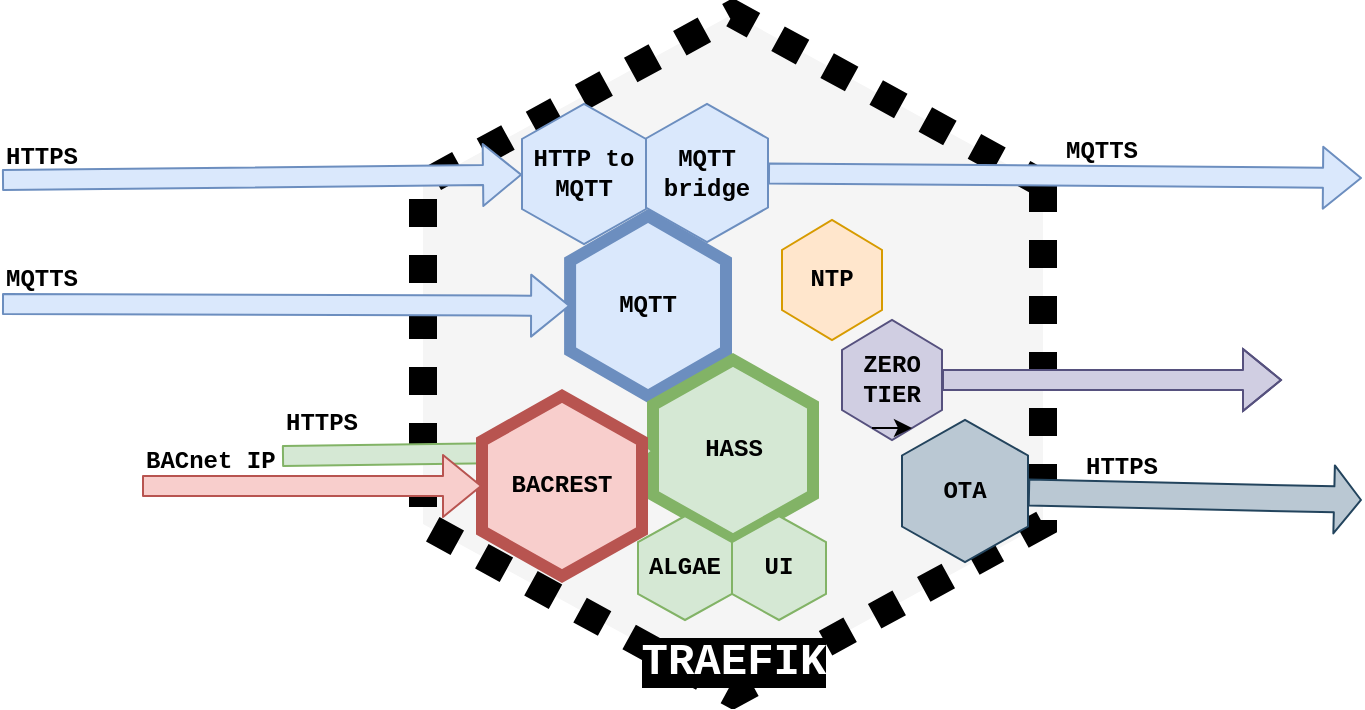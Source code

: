 <mxfile pages="1" version="11.2.2" type="github"><diagram id="J4u6PK1KjkCqCsTFj8dl" name="Page-1"><mxGraphModel dx="1342" dy="1793" grid="1" gridSize="10" guides="0" tooltips="1" connect="1" arrows="1" fold="1" page="1" pageScale="1" pageWidth="400" pageHeight="400" background="#ffffff" math="0" shadow="0"><root><mxCell id="0"/><mxCell id="1" parent="0"/><mxCell id="8Nv2brYMmZ3E650dnnWF-1" value="&lt;font style=&quot;font-size: 22px&quot; color=&quot;#FFFFFF&quot;&gt;&lt;span style=&quot;background-color: rgb(0 , 0 , 0)&quot;&gt;TRAEFIK&lt;/span&gt;&lt;/font&gt;" style="shape=hexagon;perimeter=hexagonPerimeter2;whiteSpace=wrap;html=1;direction=south;dashed=1;dashPattern=1 1;verticalAlign=bottom;fillColor=#f5f5f5;strokeColor=#000000;fontColor=#000000;strokeWidth=14;fontFamily=Courier New;fontStyle=1" vertex="1" parent="1"><mxGeometry x="170.5" y="-1043" width="310" height="340" as="geometry"/></mxCell><mxCell id="8Nv2brYMmZ3E650dnnWF-2" value="HTTP to MQTT" style="shape=hexagon;perimeter=hexagonPerimeter2;whiteSpace=wrap;html=1;direction=south;fillColor=#dae8fc;strokeColor=#6c8ebf;fontFamily=Courier New;fontStyle=1;fontColor=#000000;" vertex="1" parent="1"><mxGeometry x="220" y="-998" width="62" height="70" as="geometry"/></mxCell><mxCell id="8Nv2brYMmZ3E650dnnWF-3" value="NTP" style="shape=hexagon;perimeter=hexagonPerimeter2;whiteSpace=wrap;html=1;direction=south;fillColor=#ffe6cc;strokeColor=#d79b00;fontFamily=Courier New;fontStyle=1;fontColor=#000000;" vertex="1" parent="1"><mxGeometry x="350" y="-940" width="50" height="60" as="geometry"/></mxCell><mxCell id="8Nv2brYMmZ3E650dnnWF-9" value="" style="shape=flexArrow;endArrow=classic;html=1;fillColor=#bac8d3;strokeColor=#23445d;width=13;endSize=4.15;fontFamily=Courier New;fontStyle=1;fontColor=#000000;" edge="1" parent="1" source="8Nv2brYMmZ3E650dnnWF-13"><mxGeometry width="50" height="50" relative="1" as="geometry"><mxPoint x="463.5" y="-855" as="sourcePoint"/><mxPoint x="640" y="-800" as="targetPoint"/></mxGeometry></mxCell><mxCell id="8Nv2brYMmZ3E650dnnWF-10" value="" style="shape=flexArrow;endArrow=classic;html=1;fillColor=#dae8fc;strokeColor=#6c8ebf;fontFamily=Courier New;fontStyle=1;fontColor=#000000;" edge="1" parent="1" source="8Nv2brYMmZ3E650dnnWF-11"><mxGeometry width="50" height="50" relative="1" as="geometry"><mxPoint x="396.5" y="-983" as="sourcePoint"/><mxPoint x="640" y="-961" as="targetPoint"/></mxGeometry></mxCell><mxCell id="8Nv2brYMmZ3E650dnnWF-11" value="&lt;div&gt;MQTT&lt;/div&gt;&lt;div&gt;bridge&lt;br&gt;&lt;/div&gt;" style="shape=hexagon;perimeter=hexagonPerimeter2;whiteSpace=wrap;html=1;direction=south;fillColor=#dae8fc;strokeColor=#6c8ebf;fontFamily=Courier New;fontStyle=1;fontColor=#000000;" vertex="1" parent="1"><mxGeometry x="282" y="-998" width="61" height="69" as="geometry"/></mxCell><mxCell id="8Nv2brYMmZ3E650dnnWF-13" value="OTA" style="shape=hexagon;perimeter=hexagonPerimeter2;whiteSpace=wrap;html=1;direction=south;fillColor=#bac8d3;strokeColor=#23445d;fontFamily=Courier New;fontStyle=1;fontColor=#000000;" vertex="1" parent="1"><mxGeometry x="410" y="-840" width="63" height="71" as="geometry"/></mxCell><mxCell id="8Nv2brYMmZ3E650dnnWF-14" value="" style="shape=flexArrow;endArrow=classic;html=1;fillColor=#dae8fc;strokeColor=#6c8ebf;fontFamily=Courier New;fontStyle=1;fontColor=#000000;" edge="1" parent="1" target="8Nv2brYMmZ3E650dnnWF-2"><mxGeometry width="50" height="50" relative="1" as="geometry"><mxPoint x="-40" y="-960" as="sourcePoint"/><mxPoint x="416.5" y="-1113" as="targetPoint"/></mxGeometry></mxCell><mxCell id="8Nv2brYMmZ3E650dnnWF-24" value="" style="group" vertex="1" connectable="0" parent="1"><mxGeometry x="-40" y="-942" width="362" height="90" as="geometry"/></mxCell><mxCell id="8Nv2brYMmZ3E650dnnWF-6" value="MQTT" style="shape=hexagon;perimeter=hexagonPerimeter2;whiteSpace=wrap;html=1;direction=south;fillColor=#dae8fc;strokeColor=#6c8ebf;strokeWidth=6;fontFamily=Courier New;fontStyle=1;fontColor=#000000;" vertex="1" parent="8Nv2brYMmZ3E650dnnWF-24"><mxGeometry x="284.046" width="77.954" height="90" as="geometry"/></mxCell><mxCell id="8Nv2brYMmZ3E650dnnWF-16" value="" style="shape=flexArrow;endArrow=classic;html=1;fillColor=#dae8fc;strokeColor=#6c8ebf;fontFamily=Courier New;fontStyle=1;fontColor=#000000;" edge="1" parent="8Nv2brYMmZ3E650dnnWF-24" target="8Nv2brYMmZ3E650dnnWF-6"><mxGeometry width="50" height="50" relative="1" as="geometry"><mxPoint y="44" as="sourcePoint"/><mxPoint x="284.046" y="39.5" as="targetPoint"/></mxGeometry></mxCell><mxCell id="8Nv2brYMmZ3E650dnnWF-19" value="MQTTS" style="text;html=1;resizable=0;points=[];autosize=1;align=left;verticalAlign=top;spacingTop=-4;fontFamily=Courier New;fontStyle=1;fontColor=#000000;" vertex="1" parent="8Nv2brYMmZ3E650dnnWF-24"><mxGeometry x="-0.153" y="22" width="50" height="20" as="geometry"/></mxCell><mxCell id="8Nv2brYMmZ3E650dnnWF-25" value="" style="group" vertex="1" connectable="0" parent="1"><mxGeometry x="380" y="-890" width="220" height="60" as="geometry"/></mxCell><mxCell id="8Nv2brYMmZ3E650dnnWF-8" value="" style="shape=flexArrow;endArrow=classic;html=1;fillColor=#d0cee2;strokeColor=#56517e;fontFamily=Courier New;fontStyle=1;fontColor=#000000;" edge="1" parent="8Nv2brYMmZ3E650dnnWF-25" source="8Nv2brYMmZ3E650dnnWF-12"><mxGeometry width="50" height="50" relative="1" as="geometry"><mxPoint x="51.5" y="-45" as="sourcePoint"/><mxPoint x="220" y="30" as="targetPoint"/><Array as="points"><mxPoint x="170" y="30"/></Array></mxGeometry></mxCell><mxCell id="8Nv2brYMmZ3E650dnnWF-12" value="&lt;div&gt;ZERO&lt;/div&gt;&lt;div&gt;TIER&lt;/div&gt;" style="shape=hexagon;perimeter=hexagonPerimeter2;whiteSpace=wrap;html=1;direction=south;fillColor=#d0cee2;strokeColor=#56517e;fontFamily=Courier New;fontStyle=1;fontColor=#000000;" vertex="1" parent="8Nv2brYMmZ3E650dnnWF-25"><mxGeometry width="50" height="60" as="geometry"/></mxCell><mxCell id="8Nv2brYMmZ3E650dnnWF-33" style="edgeStyle=orthogonalEdgeStyle;rounded=0;orthogonalLoop=1;jettySize=auto;html=1;exitX=1;exitY=0.75;exitDx=0;exitDy=0;entryX=1;entryY=0.25;entryDx=0;entryDy=0;fontFamily=Courier New;fontColor=#000000;" edge="1" parent="8Nv2brYMmZ3E650dnnWF-25" source="8Nv2brYMmZ3E650dnnWF-12" target="8Nv2brYMmZ3E650dnnWF-12"><mxGeometry relative="1" as="geometry"/></mxCell><mxCell id="8Nv2brYMmZ3E650dnnWF-28" value="" style="group" vertex="1" connectable="0" parent="1"><mxGeometry x="100" y="-870" width="265.5" height="90" as="geometry"/></mxCell><mxCell id="8Nv2brYMmZ3E650dnnWF-7" value="HASS" style="shape=hexagon;perimeter=hexagonPerimeter2;whiteSpace=wrap;html=1;direction=south;fillColor=#d5e8d4;strokeColor=#82b366;strokeWidth=6;fontFamily=Courier New;fontStyle=1;fontColor=#000000;" vertex="1" parent="8Nv2brYMmZ3E650dnnWF-28"><mxGeometry x="185.5" width="80" height="90" as="geometry"/></mxCell><mxCell id="8Nv2brYMmZ3E650dnnWF-17" value="" style="shape=flexArrow;endArrow=classic;html=1;fillColor=#d5e8d4;strokeColor=#82b366;fontFamily=Courier New;fontStyle=1;fontColor=#000000;" edge="1" parent="8Nv2brYMmZ3E650dnnWF-28" target="8Nv2brYMmZ3E650dnnWF-7"><mxGeometry width="50" height="50" relative="1" as="geometry"><mxPoint y="48" as="sourcePoint"/><mxPoint x="195.5" y="67" as="targetPoint"/></mxGeometry></mxCell><mxCell id="8Nv2brYMmZ3E650dnnWF-27" value="&lt;b&gt;HTTPS&lt;/b&gt;" style="text;html=1;fontFamily=Courier New;fontColor=#000000;" vertex="1" parent="8Nv2brYMmZ3E650dnnWF-28"><mxGeometry y="18" width="90" height="30" as="geometry"/></mxCell><mxCell id="8Nv2brYMmZ3E650dnnWF-29" value="" style="group" vertex="1" connectable="0" parent="1"><mxGeometry x="278" y="-792" width="94" height="52" as="geometry"/></mxCell><mxCell id="8Nv2brYMmZ3E650dnnWF-5" value="ALGAE" style="shape=hexagon;perimeter=hexagonPerimeter2;whiteSpace=wrap;html=1;direction=south;fillColor=#d5e8d4;strokeColor=#82b366;fontFamily=Courier New;fontStyle=1;fontColor=#000000;" vertex="1" parent="8Nv2brYMmZ3E650dnnWF-29"><mxGeometry width="47" height="52" as="geometry"/></mxCell><mxCell id="8Nv2brYMmZ3E650dnnWF-20" value="UI" style="shape=hexagon;perimeter=hexagonPerimeter2;whiteSpace=wrap;html=1;direction=south;fillColor=#d5e8d4;strokeColor=#82b366;fontFamily=Courier New;fontStyle=1;fontColor=#000000;" vertex="1" parent="8Nv2brYMmZ3E650dnnWF-29"><mxGeometry x="47" width="47" height="52" as="geometry"/></mxCell><mxCell id="8Nv2brYMmZ3E650dnnWF-4" value="BACREST" style="shape=hexagon;perimeter=hexagonPerimeter2;whiteSpace=wrap;html=1;direction=south;fillColor=#f8cecc;strokeColor=#b85450;fontFamily=Courier New;fontStyle=1;fontColor=#000000;strokeWidth=6;" vertex="1" parent="1"><mxGeometry x="200" y="-852" width="80" height="90" as="geometry"/></mxCell><mxCell id="8Nv2brYMmZ3E650dnnWF-18" value="BACnet IP" style="text;html=1;resizable=0;points=[];autosize=1;align=left;verticalAlign=top;spacingTop=-4;fontFamily=Courier New;fontStyle=1;fontColor=#000000;" vertex="1" parent="1"><mxGeometry x="30" y="-829" width="80" height="20" as="geometry"/></mxCell><mxCell id="8Nv2brYMmZ3E650dnnWF-15" value="" style="shape=flexArrow;endArrow=classic;html=1;fillColor=#f8cecc;strokeColor=#b85450;fontFamily=Courier New;fontStyle=1;fontColor=#000000;" edge="1" parent="1" target="8Nv2brYMmZ3E650dnnWF-4"><mxGeometry width="50" height="50" relative="1" as="geometry"><mxPoint x="30" y="-807" as="sourcePoint"/><mxPoint x="129.928" y="-763.879" as="targetPoint"/></mxGeometry></mxCell><mxCell id="8Nv2brYMmZ3E650dnnWF-30" value="&lt;b&gt;HTTPS&lt;/b&gt;" style="text;html=1;fontFamily=Courier New;fontColor=#000000;" vertex="1" parent="1"><mxGeometry x="-40" y="-985" width="90" height="30" as="geometry"/></mxCell><mxCell id="8Nv2brYMmZ3E650dnnWF-31" value="&lt;b&gt;HTTPS&lt;/b&gt;" style="text;html=1;fontFamily=Courier New;fontColor=#000000;" vertex="1" parent="1"><mxGeometry x="500" y="-830" width="90" height="30" as="geometry"/></mxCell><mxCell id="8Nv2brYMmZ3E650dnnWF-32" value="&lt;b&gt;MQTTS&lt;/b&gt;" style="text;html=1;fontFamily=Courier New;fontColor=#000000;" vertex="1" parent="1"><mxGeometry x="490" y="-988" width="60" height="30" as="geometry"/></mxCell></root></mxGraphModel></diagram></mxfile>